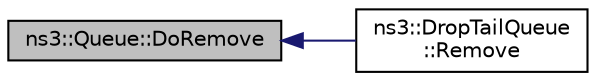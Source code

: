 digraph "ns3::Queue::DoRemove"
{
  edge [fontname="Helvetica",fontsize="10",labelfontname="Helvetica",labelfontsize="10"];
  node [fontname="Helvetica",fontsize="10",shape=record];
  rankdir="LR";
  Node1 [label="ns3::Queue::DoRemove",height=0.2,width=0.4,color="black", fillcolor="grey75", style="filled", fontcolor="black"];
  Node1 -> Node2 [dir="back",color="midnightblue",fontsize="10",style="solid"];
  Node2 [label="ns3::DropTailQueue\l::Remove",height=0.2,width=0.4,color="black", fillcolor="white", style="filled",URL="$d8/dc9/classns3_1_1DropTailQueue.html#aa3f255bd858f53e3442ac3deb16ca54b"];
}
